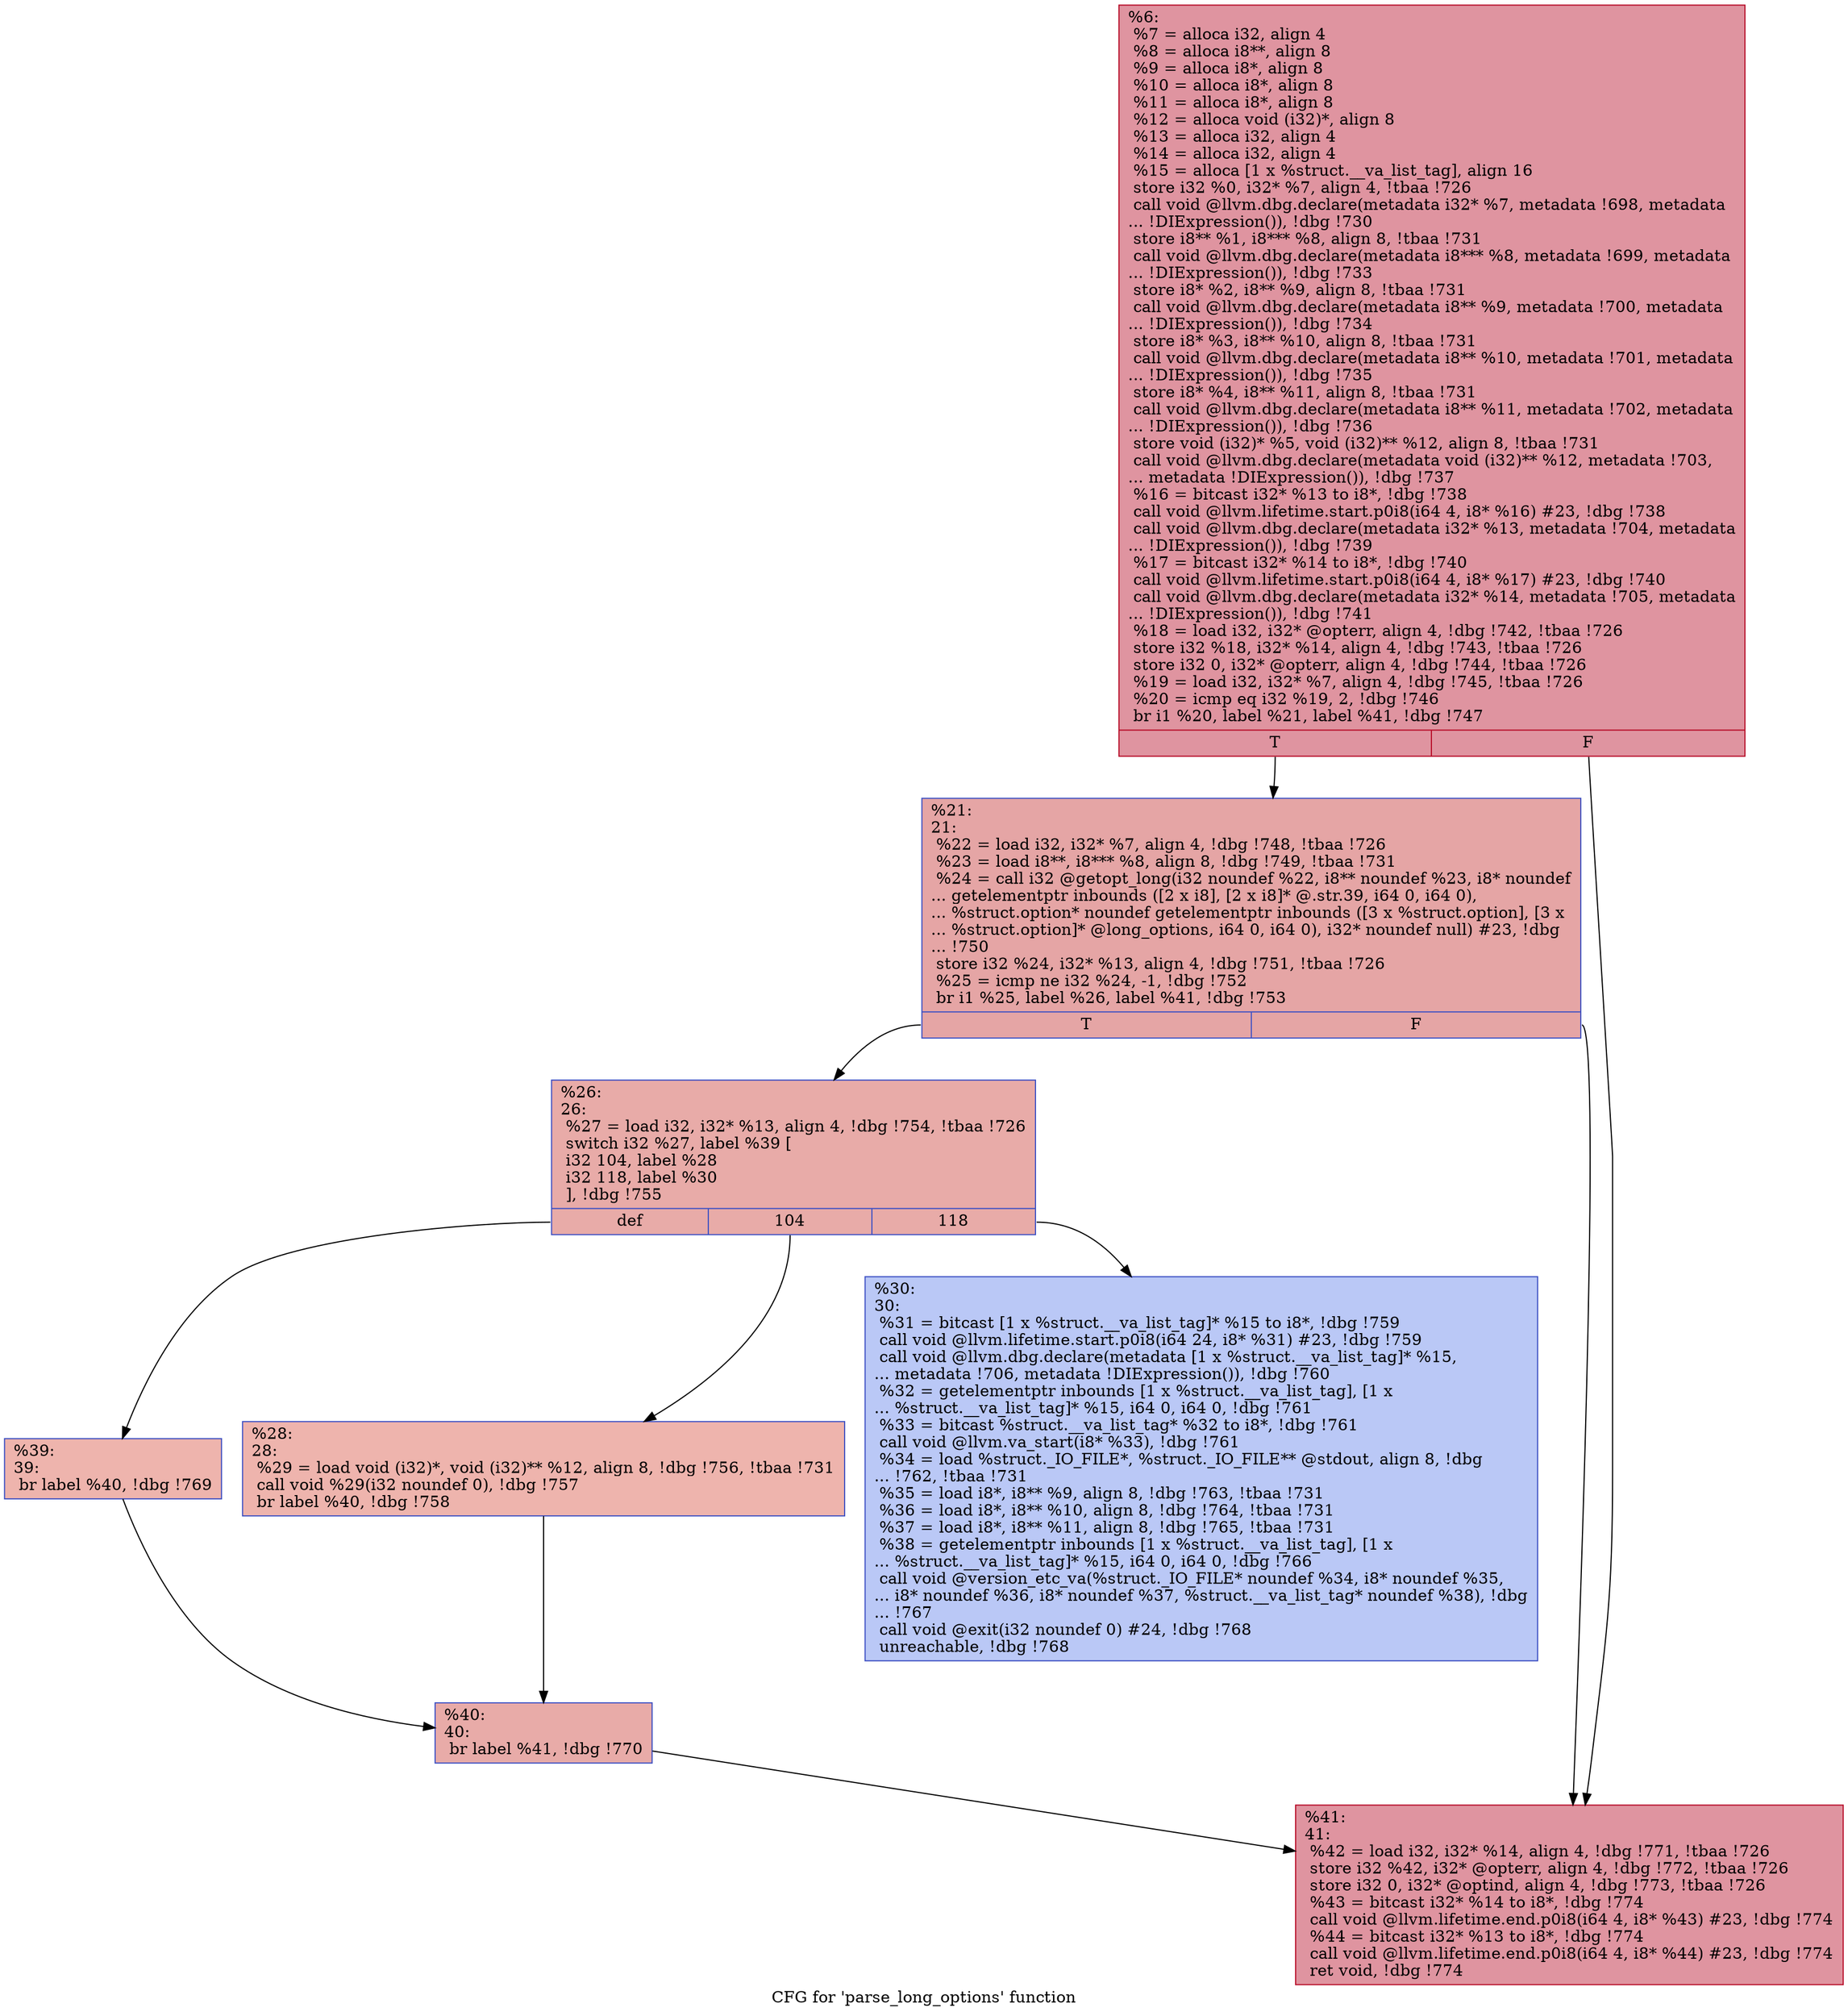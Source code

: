 digraph "CFG for 'parse_long_options' function" {
	label="CFG for 'parse_long_options' function";

	Node0x8d39c0 [shape=record,color="#b70d28ff", style=filled, fillcolor="#b70d2870",label="{%6:\l  %7 = alloca i32, align 4\l  %8 = alloca i8**, align 8\l  %9 = alloca i8*, align 8\l  %10 = alloca i8*, align 8\l  %11 = alloca i8*, align 8\l  %12 = alloca void (i32)*, align 8\l  %13 = alloca i32, align 4\l  %14 = alloca i32, align 4\l  %15 = alloca [1 x %struct.__va_list_tag], align 16\l  store i32 %0, i32* %7, align 4, !tbaa !726\l  call void @llvm.dbg.declare(metadata i32* %7, metadata !698, metadata\l... !DIExpression()), !dbg !730\l  store i8** %1, i8*** %8, align 8, !tbaa !731\l  call void @llvm.dbg.declare(metadata i8*** %8, metadata !699, metadata\l... !DIExpression()), !dbg !733\l  store i8* %2, i8** %9, align 8, !tbaa !731\l  call void @llvm.dbg.declare(metadata i8** %9, metadata !700, metadata\l... !DIExpression()), !dbg !734\l  store i8* %3, i8** %10, align 8, !tbaa !731\l  call void @llvm.dbg.declare(metadata i8** %10, metadata !701, metadata\l... !DIExpression()), !dbg !735\l  store i8* %4, i8** %11, align 8, !tbaa !731\l  call void @llvm.dbg.declare(metadata i8** %11, metadata !702, metadata\l... !DIExpression()), !dbg !736\l  store void (i32)* %5, void (i32)** %12, align 8, !tbaa !731\l  call void @llvm.dbg.declare(metadata void (i32)** %12, metadata !703,\l... metadata !DIExpression()), !dbg !737\l  %16 = bitcast i32* %13 to i8*, !dbg !738\l  call void @llvm.lifetime.start.p0i8(i64 4, i8* %16) #23, !dbg !738\l  call void @llvm.dbg.declare(metadata i32* %13, metadata !704, metadata\l... !DIExpression()), !dbg !739\l  %17 = bitcast i32* %14 to i8*, !dbg !740\l  call void @llvm.lifetime.start.p0i8(i64 4, i8* %17) #23, !dbg !740\l  call void @llvm.dbg.declare(metadata i32* %14, metadata !705, metadata\l... !DIExpression()), !dbg !741\l  %18 = load i32, i32* @opterr, align 4, !dbg !742, !tbaa !726\l  store i32 %18, i32* %14, align 4, !dbg !743, !tbaa !726\l  store i32 0, i32* @opterr, align 4, !dbg !744, !tbaa !726\l  %19 = load i32, i32* %7, align 4, !dbg !745, !tbaa !726\l  %20 = icmp eq i32 %19, 2, !dbg !746\l  br i1 %20, label %21, label %41, !dbg !747\l|{<s0>T|<s1>F}}"];
	Node0x8d39c0:s0 -> Node0x8d3a10;
	Node0x8d39c0:s1 -> Node0x8d3bf0;
	Node0x8d3a10 [shape=record,color="#3d50c3ff", style=filled, fillcolor="#c5333470",label="{%21:\l21:                                               \l  %22 = load i32, i32* %7, align 4, !dbg !748, !tbaa !726\l  %23 = load i8**, i8*** %8, align 8, !dbg !749, !tbaa !731\l  %24 = call i32 @getopt_long(i32 noundef %22, i8** noundef %23, i8* noundef\l... getelementptr inbounds ([2 x i8], [2 x i8]* @.str.39, i64 0, i64 0),\l... %struct.option* noundef getelementptr inbounds ([3 x %struct.option], [3 x\l... %struct.option]* @long_options, i64 0, i64 0), i32* noundef null) #23, !dbg\l... !750\l  store i32 %24, i32* %13, align 4, !dbg !751, !tbaa !726\l  %25 = icmp ne i32 %24, -1, !dbg !752\l  br i1 %25, label %26, label %41, !dbg !753\l|{<s0>T|<s1>F}}"];
	Node0x8d3a10:s0 -> Node0x8d3a60;
	Node0x8d3a10:s1 -> Node0x8d3bf0;
	Node0x8d3a60 [shape=record,color="#3d50c3ff", style=filled, fillcolor="#cc403a70",label="{%26:\l26:                                               \l  %27 = load i32, i32* %13, align 4, !dbg !754, !tbaa !726\l  switch i32 %27, label %39 [\l    i32 104, label %28\l    i32 118, label %30\l  ], !dbg !755\l|{<s0>def|<s1>104|<s2>118}}"];
	Node0x8d3a60:s0 -> Node0x8d3b50;
	Node0x8d3a60:s1 -> Node0x8d3ab0;
	Node0x8d3a60:s2 -> Node0x8d3b00;
	Node0x8d3ab0 [shape=record,color="#3d50c3ff", style=filled, fillcolor="#d8564670",label="{%28:\l28:                                               \l  %29 = load void (i32)*, void (i32)** %12, align 8, !dbg !756, !tbaa !731\l  call void %29(i32 noundef 0), !dbg !757\l  br label %40, !dbg !758\l}"];
	Node0x8d3ab0 -> Node0x8d3ba0;
	Node0x8d3b00 [shape=record,color="#3d50c3ff", style=filled, fillcolor="#6282ea70",label="{%30:\l30:                                               \l  %31 = bitcast [1 x %struct.__va_list_tag]* %15 to i8*, !dbg !759\l  call void @llvm.lifetime.start.p0i8(i64 24, i8* %31) #23, !dbg !759\l  call void @llvm.dbg.declare(metadata [1 x %struct.__va_list_tag]* %15,\l... metadata !706, metadata !DIExpression()), !dbg !760\l  %32 = getelementptr inbounds [1 x %struct.__va_list_tag], [1 x\l... %struct.__va_list_tag]* %15, i64 0, i64 0, !dbg !761\l  %33 = bitcast %struct.__va_list_tag* %32 to i8*, !dbg !761\l  call void @llvm.va_start(i8* %33), !dbg !761\l  %34 = load %struct._IO_FILE*, %struct._IO_FILE** @stdout, align 8, !dbg\l... !762, !tbaa !731\l  %35 = load i8*, i8** %9, align 8, !dbg !763, !tbaa !731\l  %36 = load i8*, i8** %10, align 8, !dbg !764, !tbaa !731\l  %37 = load i8*, i8** %11, align 8, !dbg !765, !tbaa !731\l  %38 = getelementptr inbounds [1 x %struct.__va_list_tag], [1 x\l... %struct.__va_list_tag]* %15, i64 0, i64 0, !dbg !766\l  call void @version_etc_va(%struct._IO_FILE* noundef %34, i8* noundef %35,\l... i8* noundef %36, i8* noundef %37, %struct.__va_list_tag* noundef %38), !dbg\l... !767\l  call void @exit(i32 noundef 0) #24, !dbg !768\l  unreachable, !dbg !768\l}"];
	Node0x8d3b50 [shape=record,color="#3d50c3ff", style=filled, fillcolor="#d8564670",label="{%39:\l39:                                               \l  br label %40, !dbg !769\l}"];
	Node0x8d3b50 -> Node0x8d3ba0;
	Node0x8d3ba0 [shape=record,color="#3d50c3ff", style=filled, fillcolor="#cc403a70",label="{%40:\l40:                                               \l  br label %41, !dbg !770\l}"];
	Node0x8d3ba0 -> Node0x8d3bf0;
	Node0x8d3bf0 [shape=record,color="#b70d28ff", style=filled, fillcolor="#b70d2870",label="{%41:\l41:                                               \l  %42 = load i32, i32* %14, align 4, !dbg !771, !tbaa !726\l  store i32 %42, i32* @opterr, align 4, !dbg !772, !tbaa !726\l  store i32 0, i32* @optind, align 4, !dbg !773, !tbaa !726\l  %43 = bitcast i32* %14 to i8*, !dbg !774\l  call void @llvm.lifetime.end.p0i8(i64 4, i8* %43) #23, !dbg !774\l  %44 = bitcast i32* %13 to i8*, !dbg !774\l  call void @llvm.lifetime.end.p0i8(i64 4, i8* %44) #23, !dbg !774\l  ret void, !dbg !774\l}"];
}
